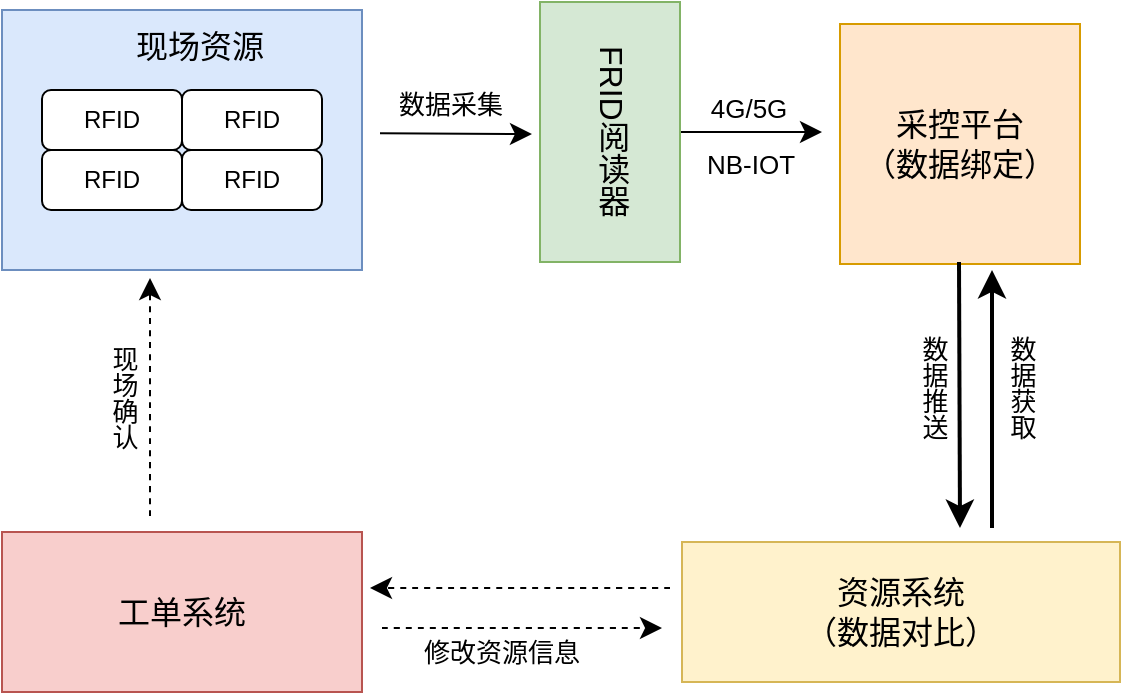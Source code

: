 <mxfile version="28.0.7">
  <diagram name="第 1 页" id="GFw6LYALjXpLtYbR-Xg0">
    <mxGraphModel dx="1426" dy="813" grid="1" gridSize="10" guides="1" tooltips="1" connect="1" arrows="1" fold="1" page="1" pageScale="1" pageWidth="827" pageHeight="1169" math="0" shadow="0">
      <root>
        <mxCell id="0" />
        <mxCell id="1" parent="0" />
        <mxCell id="8rEXiQmMtN7h1plJjTMW-3" value="" style="rounded=0;whiteSpace=wrap;html=1;fillColor=#dae8fc;strokeColor=#6c8ebf;" vertex="1" parent="1">
          <mxGeometry x="140" y="191" width="180" height="130" as="geometry" />
        </mxCell>
        <mxCell id="8rEXiQmMtN7h1plJjTMW-4" value="RFID" style="rounded=1;whiteSpace=wrap;html=1;" vertex="1" parent="1">
          <mxGeometry x="160" y="231" width="70" height="30" as="geometry" />
        </mxCell>
        <mxCell id="8rEXiQmMtN7h1plJjTMW-5" value="RFID" style="rounded=1;whiteSpace=wrap;html=1;" vertex="1" parent="1">
          <mxGeometry x="230" y="261" width="70" height="30" as="geometry" />
        </mxCell>
        <mxCell id="8rEXiQmMtN7h1plJjTMW-6" value="RFID" style="rounded=1;whiteSpace=wrap;html=1;" vertex="1" parent="1">
          <mxGeometry x="160" y="261" width="70" height="30" as="geometry" />
        </mxCell>
        <mxCell id="8rEXiQmMtN7h1plJjTMW-7" value="RFID" style="rounded=1;whiteSpace=wrap;html=1;" vertex="1" parent="1">
          <mxGeometry x="230" y="231" width="70" height="30" as="geometry" />
        </mxCell>
        <mxCell id="8rEXiQmMtN7h1plJjTMW-8" value="现场资源" style="text;html=1;align=center;verticalAlign=middle;whiteSpace=wrap;rounded=0;fontSize=16;" vertex="1" parent="1">
          <mxGeometry x="198" y="194" width="82" height="30" as="geometry" />
        </mxCell>
        <mxCell id="8rEXiQmMtN7h1plJjTMW-16" style="edgeStyle=none;curved=1;rounded=0;orthogonalLoop=1;jettySize=auto;html=1;exitX=1;exitY=0.5;exitDx=0;exitDy=0;fontSize=12;startSize=8;endSize=8;" edge="1" parent="1" source="8rEXiQmMtN7h1plJjTMW-9">
          <mxGeometry relative="1" as="geometry">
            <mxPoint x="550" y="252" as="targetPoint" />
          </mxGeometry>
        </mxCell>
        <mxCell id="8rEXiQmMtN7h1plJjTMW-9" value="FRID阅读器" style="rounded=0;whiteSpace=wrap;html=1;fillColor=#d5e8d4;strokeColor=#82b366;textDirection=vertical-lr;fontSize=16;" vertex="1" parent="1">
          <mxGeometry x="409" y="187" width="70" height="130" as="geometry" />
        </mxCell>
        <mxCell id="8rEXiQmMtN7h1plJjTMW-10" style="edgeStyle=none;curved=1;rounded=0;orthogonalLoop=1;jettySize=auto;html=1;entryX=-0.061;entryY=0.585;entryDx=0;entryDy=0;entryPerimeter=0;fontSize=12;startSize=8;endSize=8;" edge="1" parent="1">
          <mxGeometry relative="1" as="geometry">
            <mxPoint x="329" y="252.569" as="sourcePoint" />
            <mxPoint x="404.974" y="253.05" as="targetPoint" />
          </mxGeometry>
        </mxCell>
        <mxCell id="8rEXiQmMtN7h1plJjTMW-11" value="采控平台&lt;div&gt;（数据绑定）&lt;/div&gt;" style="rounded=0;whiteSpace=wrap;html=1;fillColor=#ffe6cc;strokeColor=#d79b00;fontSize=16;" vertex="1" parent="1">
          <mxGeometry x="559" y="198" width="120" height="120" as="geometry" />
        </mxCell>
        <mxCell id="8rEXiQmMtN7h1plJjTMW-12" value="资源系统&lt;div&gt;（数据对比）&lt;/div&gt;" style="rounded=0;whiteSpace=wrap;html=1;fillColor=#fff2cc;strokeColor=#d6b656;fontSize=16;" vertex="1" parent="1">
          <mxGeometry x="480" y="457" width="219" height="70" as="geometry" />
        </mxCell>
        <mxCell id="8rEXiQmMtN7h1plJjTMW-13" value="" style="endArrow=classic;html=1;rounded=0;fontSize=12;startSize=8;endSize=8;curved=1;strokeWidth=2;" edge="1" parent="1">
          <mxGeometry width="50" height="50" relative="1" as="geometry">
            <mxPoint x="618.5" y="317" as="sourcePoint" />
            <mxPoint x="619" y="450" as="targetPoint" />
          </mxGeometry>
        </mxCell>
        <mxCell id="8rEXiQmMtN7h1plJjTMW-17" value="数据采集" style="text;html=1;align=center;verticalAlign=middle;resizable=0;points=[];autosize=1;strokeColor=none;fillColor=none;fontSize=13;" vertex="1" parent="1">
          <mxGeometry x="324" y="223" width="80" height="30" as="geometry" />
        </mxCell>
        <mxCell id="8rEXiQmMtN7h1plJjTMW-18" value="4G/5G" style="text;html=1;align=center;verticalAlign=middle;resizable=0;points=[];autosize=1;strokeColor=none;fillColor=none;fontSize=13;" vertex="1" parent="1">
          <mxGeometry x="483" y="225" width="60" height="30" as="geometry" />
        </mxCell>
        <mxCell id="8rEXiQmMtN7h1plJjTMW-19" value="NB-IOT" style="text;html=1;align=center;verticalAlign=middle;resizable=0;points=[];autosize=1;strokeColor=none;fillColor=none;fontSize=13;" vertex="1" parent="1">
          <mxGeometry x="479" y="253" width="70" height="30" as="geometry" />
        </mxCell>
        <mxCell id="8rEXiQmMtN7h1plJjTMW-21" value="工单系统" style="rounded=0;whiteSpace=wrap;html=1;fillColor=#f8cecc;strokeColor=#b85450;fontSize=16;" vertex="1" parent="1">
          <mxGeometry x="140" y="452" width="180" height="80" as="geometry" />
        </mxCell>
        <mxCell id="8rEXiQmMtN7h1plJjTMW-23" value="" style="endArrow=classic;html=1;rounded=0;fontSize=12;startSize=8;endSize=8;curved=1;dashed=1;" edge="1" parent="1">
          <mxGeometry width="50" height="50" relative="1" as="geometry">
            <mxPoint x="474" y="480" as="sourcePoint" />
            <mxPoint x="324" y="480" as="targetPoint" />
          </mxGeometry>
        </mxCell>
        <mxCell id="8rEXiQmMtN7h1plJjTMW-24" value="" style="endArrow=classic;html=1;rounded=0;fontSize=12;startSize=8;endSize=8;curved=1;dashed=1;" edge="1" parent="1">
          <mxGeometry width="50" height="50" relative="1" as="geometry">
            <mxPoint x="214" y="444" as="sourcePoint" />
            <mxPoint x="214" y="325" as="targetPoint" />
          </mxGeometry>
        </mxCell>
        <mxCell id="8rEXiQmMtN7h1plJjTMW-27" value="数据推送" style="text;html=1;align=center;verticalAlign=middle;whiteSpace=wrap;rounded=0;textDirection=vertical-lr;fontSize=13;" vertex="1" parent="1">
          <mxGeometry x="575" y="340" width="60" height="80" as="geometry" />
        </mxCell>
        <mxCell id="8rEXiQmMtN7h1plJjTMW-28" value="" style="endArrow=classic;html=1;rounded=0;fontSize=12;startSize=8;endSize=8;curved=1;strokeWidth=2;" edge="1" parent="1">
          <mxGeometry width="50" height="50" relative="1" as="geometry">
            <mxPoint x="635" y="450" as="sourcePoint" />
            <mxPoint x="635" y="321" as="targetPoint" />
          </mxGeometry>
        </mxCell>
        <mxCell id="8rEXiQmMtN7h1plJjTMW-29" value="数据获取" style="text;html=1;align=center;verticalAlign=middle;whiteSpace=wrap;rounded=0;textDirection=vertical-lr;fontSize=13;" vertex="1" parent="1">
          <mxGeometry x="619" y="340" width="60" height="80" as="geometry" />
        </mxCell>
        <mxCell id="8rEXiQmMtN7h1plJjTMW-30" value="" style="endArrow=classic;html=1;rounded=0;fontSize=12;startSize=8;endSize=8;curved=1;dashed=1;" edge="1" parent="1">
          <mxGeometry width="50" height="50" relative="1" as="geometry">
            <mxPoint x="330" y="500" as="sourcePoint" />
            <mxPoint x="470" y="500" as="targetPoint" />
          </mxGeometry>
        </mxCell>
        <mxCell id="8rEXiQmMtN7h1plJjTMW-31" value="修改资源信息" style="text;html=1;align=center;verticalAlign=middle;whiteSpace=wrap;rounded=0;fontSize=13;" vertex="1" parent="1">
          <mxGeometry x="330" y="497" width="120" height="30" as="geometry" />
        </mxCell>
        <mxCell id="8rEXiQmMtN7h1plJjTMW-32" value="现场确认" style="text;html=1;align=center;verticalAlign=middle;whiteSpace=wrap;rounded=0;textDirection=vertical-lr;fontSize=13;" vertex="1" parent="1">
          <mxGeometry x="170" y="350" width="60" height="70" as="geometry" />
        </mxCell>
      </root>
    </mxGraphModel>
  </diagram>
</mxfile>
